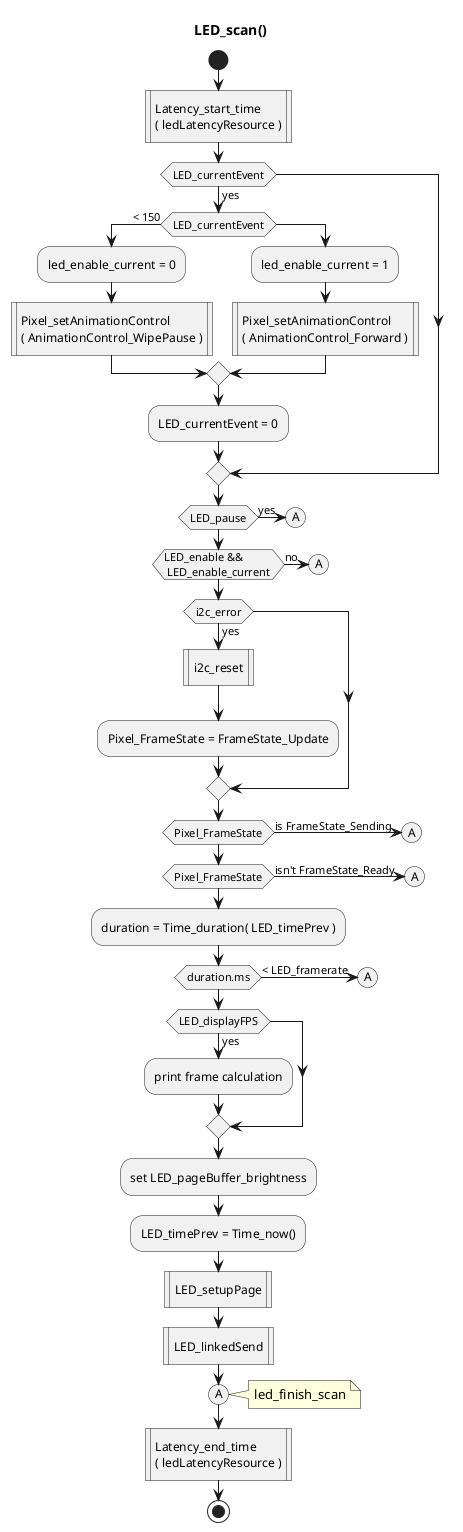 '
' LED_scan.uml
'

@startuml
title LED_scan()
start
:Latency_start_time\n( ledLatencyResource )|

if (LED_currentEvent) then (yes)
 if (LED_currentEvent) then (< 150)
  :led_enable_current = 0;
  :Pixel_setAnimationControl\n( AnimationControl_WipePause )|
 else
  :led_enable_current = 1;
  :Pixel_setAnimationControl\n( AnimationControl_Forward )|
 endif
 :LED_currentEvent = 0;
endif

if (LED_pause) then (yes)
 (A)
 detach
endif

if (LED_enable &&\n LED_enable_current ) then (no)
 (A)
 detach
endif

if (i2c_error) then (yes)
 :i2c_reset|
 :Pixel_FrameState = FrameState_Update;
endif

if (Pixel_FrameState) then (is FrameState_Sending)
 (A)
 detach
endif

if (Pixel_FrameState) then (isn't FrameState_Ready)
 (A)
 detach
endif

:duration = Time_duration( LED_timePrev );
if (duration.ms) then (< LED_framerate)
 (A)
 detach
endif

if (LED_displayFPS) then (yes)
 :print frame calculation;
endif

:set LED_pageBuffer_brightness;
:LED_timePrev = Time_now();
:LED_setupPage|
:LED_linkedSend|

(A)
note right
 led_finish_scan
end note
:Latency_end_time\n( ledLatencyResource )|
stop
@enduml
